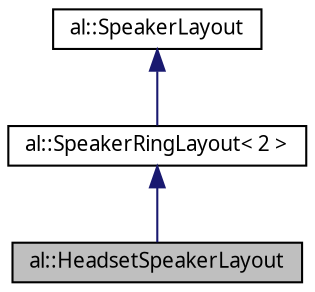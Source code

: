 digraph "al::HeadsetSpeakerLayout"
{
 // LATEX_PDF_SIZE
  bgcolor="transparent";
  edge [fontname="FreeSans.ttf",fontsize="10",labelfontname="FreeSans.ttf",labelfontsize="10"];
  node [fontname="FreeSans.ttf",fontsize="10",shape=record];
  Node1 [label="al::HeadsetSpeakerLayout",height=0.2,width=0.4,color="black", fillcolor="grey75", style="filled", fontcolor="black",tooltip=" "];
  Node2 -> Node1 [dir="back",color="midnightblue",fontsize="10",style="solid",fontname="FreeSans.ttf"];
  Node2 [label="al::SpeakerRingLayout\< 2 \>",height=0.2,width=0.4,color="black",URL="$classal_1_1_speaker_ring_layout.html",tooltip=" "];
  Node3 -> Node2 [dir="back",color="midnightblue",fontsize="10",style="solid",fontname="FreeSans.ttf"];
  Node3 [label="al::SpeakerLayout",height=0.2,width=0.4,color="black",URL="$classal_1_1_speaker_layout.html",tooltip=" "];
}
